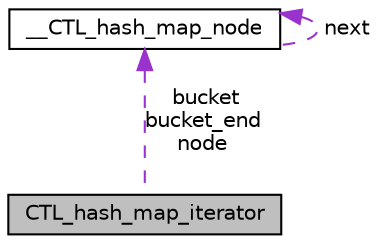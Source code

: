 digraph "CTL_hash_map_iterator"
{
 // LATEX_PDF_SIZE
  edge [fontname="Helvetica",fontsize="10",labelfontname="Helvetica",labelfontsize="10"];
  node [fontname="Helvetica",fontsize="10",shape=record];
  Node1 [label="CTL_hash_map_iterator",height=0.2,width=0.4,color="black", fillcolor="grey75", style="filled", fontcolor="black",tooltip="hash map iterator"];
  Node2 -> Node1 [dir="back",color="darkorchid3",fontsize="10",style="dashed",label=" bucket\nbucket_end\nnode" ,fontname="Helvetica"];
  Node2 [label="__CTL_hash_map_node",height=0.2,width=0.4,color="black", fillcolor="white", style="filled",URL="$struct____CTL__hash__map__node.html",tooltip=" "];
  Node2 -> Node2 [dir="back",color="darkorchid3",fontsize="10",style="dashed",label=" next" ,fontname="Helvetica"];
}
